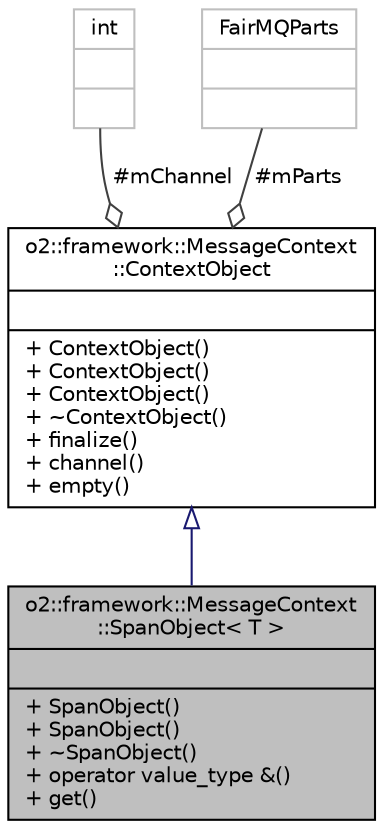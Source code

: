 digraph "o2::framework::MessageContext::SpanObject&lt; T &gt;"
{
 // INTERACTIVE_SVG=YES
  bgcolor="transparent";
  edge [fontname="Helvetica",fontsize="10",labelfontname="Helvetica",labelfontsize="10"];
  node [fontname="Helvetica",fontsize="10",shape=record];
  Node1 [label="{o2::framework::MessageContext\l::SpanObject\< T \>\n||+ SpanObject()\l+ SpanObject()\l+ ~SpanObject()\l+ operator value_type &()\l+ get()\l}",height=0.2,width=0.4,color="black", fillcolor="grey75", style="filled", fontcolor="black"];
  Node2 -> Node1 [dir="back",color="midnightblue",fontsize="10",style="solid",arrowtail="onormal",fontname="Helvetica"];
  Node2 [label="{o2::framework::MessageContext\l::ContextObject\n||+ ContextObject()\l+ ContextObject()\l+ ContextObject()\l+ ~ContextObject()\l+ finalize()\l+ channel()\l+ empty()\l}",height=0.2,width=0.4,color="black",URL="$d3/dc5/classo2_1_1framework_1_1MessageContext_1_1ContextObject.html"];
  Node3 -> Node2 [color="grey25",fontsize="10",style="solid",label=" #mChannel" ,arrowhead="odiamond",fontname="Helvetica"];
  Node3 [label="{int\n||}",height=0.2,width=0.4,color="grey75"];
  Node4 -> Node2 [color="grey25",fontsize="10",style="solid",label=" #mParts" ,arrowhead="odiamond",fontname="Helvetica"];
  Node4 [label="{FairMQParts\n||}",height=0.2,width=0.4,color="grey75"];
}
